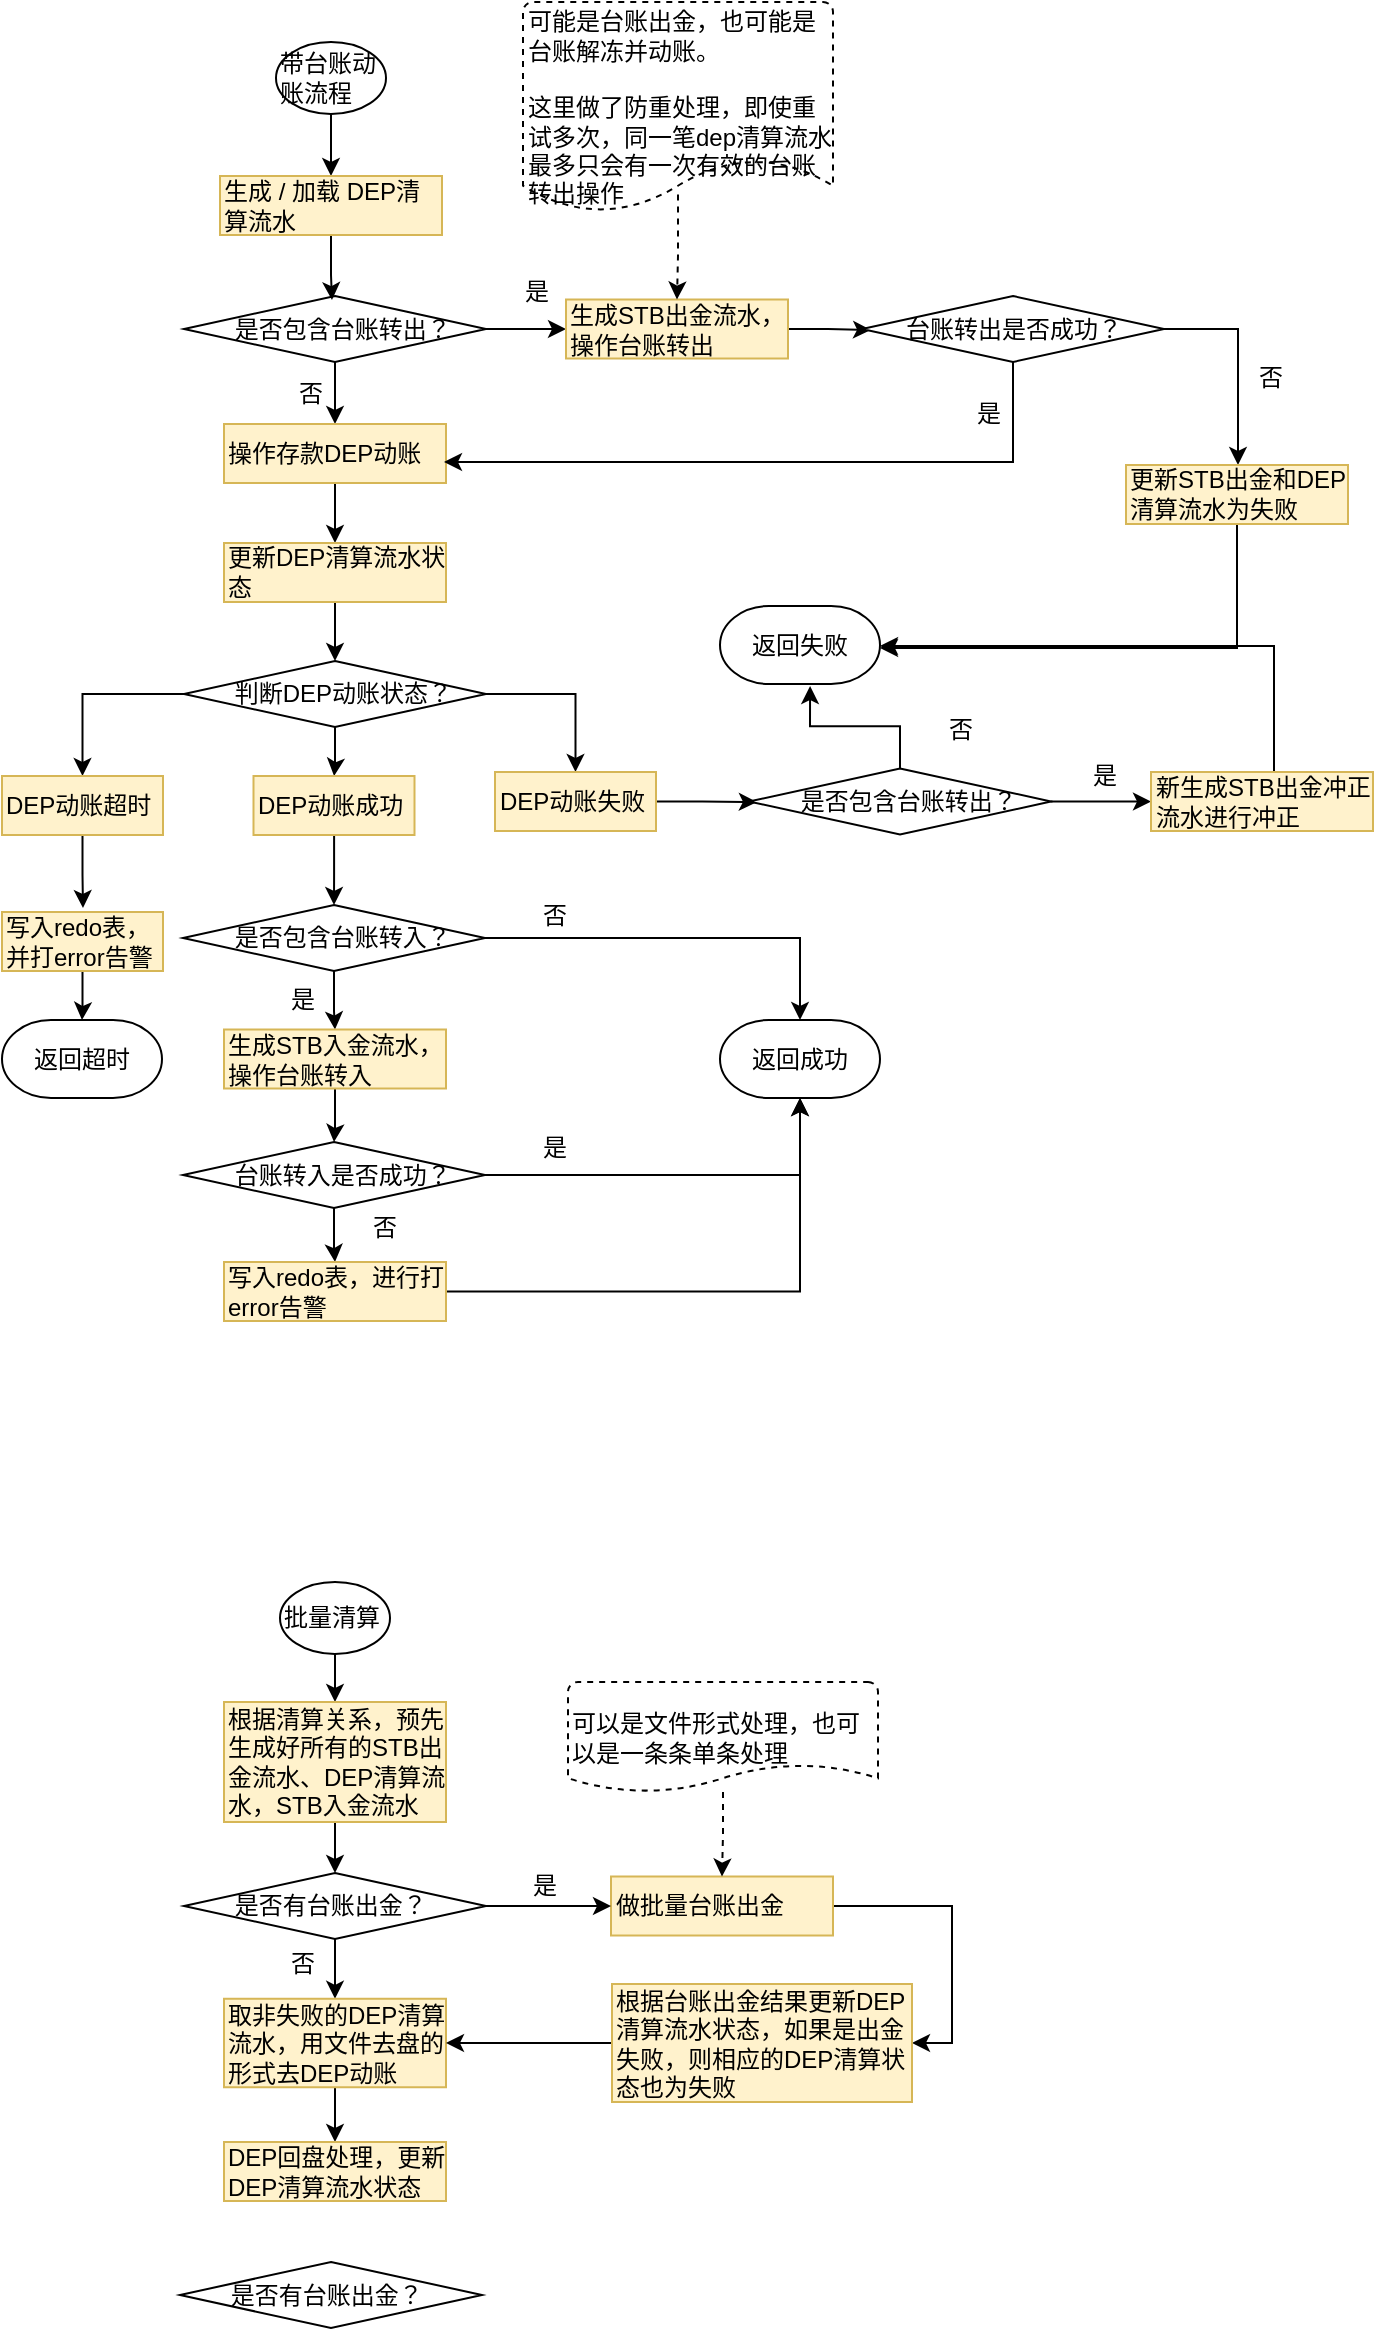 <mxfile version="12.8.5" type="github">
  <diagram id="1T4nzOH6UP3EUPKIFWNZ" name="第 1 页">
    <mxGraphModel dx="-787" dy="2816" grid="1" gridSize="10" guides="1" tooltips="1" connect="1" arrows="1" fold="1" page="1" pageScale="1" pageWidth="827" pageHeight="1169" math="0" shadow="0">
      <root>
        <mxCell id="0" />
        <mxCell id="1" parent="0" />
        <mxCell id="VHBSoIoD1mVzgu3tyVx4-1" style="edgeStyle=orthogonalEdgeStyle;rounded=0;orthogonalLoop=1;jettySize=auto;html=1;" edge="1" parent="1" source="VHBSoIoD1mVzgu3tyVx4-2" target="VHBSoIoD1mVzgu3tyVx4-16">
          <mxGeometry relative="1" as="geometry" />
        </mxCell>
        <mxCell id="VHBSoIoD1mVzgu3tyVx4-2" value="带台账动账流程" style="ellipse;whiteSpace=wrap;html=1;fillColor=#ffffff;fontColor=#000000;align=left;" vertex="1" parent="1">
          <mxGeometry x="1862" y="-2180" width="55" height="36" as="geometry" />
        </mxCell>
        <mxCell id="VHBSoIoD1mVzgu3tyVx4-3" style="edgeStyle=orthogonalEdgeStyle;rounded=0;orthogonalLoop=1;jettySize=auto;html=1;" edge="1" parent="1" source="VHBSoIoD1mVzgu3tyVx4-5" target="VHBSoIoD1mVzgu3tyVx4-7">
          <mxGeometry relative="1" as="geometry" />
        </mxCell>
        <mxCell id="VHBSoIoD1mVzgu3tyVx4-4" style="edgeStyle=orthogonalEdgeStyle;rounded=0;orthogonalLoop=1;jettySize=auto;html=1;" edge="1" parent="1" source="VHBSoIoD1mVzgu3tyVx4-5" target="VHBSoIoD1mVzgu3tyVx4-9">
          <mxGeometry relative="1" as="geometry" />
        </mxCell>
        <mxCell id="VHBSoIoD1mVzgu3tyVx4-5" value="&amp;nbsp;&amp;nbsp;&amp;nbsp;&amp;nbsp;&amp;nbsp;&amp;nbsp; 是否包含台账转出？" style="rhombus;whiteSpace=wrap;html=1;fillColor=#ffffff;fontColor=#000000;align=left;" vertex="1" parent="1">
          <mxGeometry x="1816" y="-2053" width="151" height="33" as="geometry" />
        </mxCell>
        <mxCell id="VHBSoIoD1mVzgu3tyVx4-6" style="edgeStyle=orthogonalEdgeStyle;rounded=0;orthogonalLoop=1;jettySize=auto;html=1;entryX=0.03;entryY=0.515;entryDx=0;entryDy=0;entryPerimeter=0;" edge="1" parent="1" source="VHBSoIoD1mVzgu3tyVx4-7" target="VHBSoIoD1mVzgu3tyVx4-14">
          <mxGeometry relative="1" as="geometry" />
        </mxCell>
        <mxCell id="VHBSoIoD1mVzgu3tyVx4-7" value="生成STB出金流水，操作台账转出" style="rounded=0;whiteSpace=wrap;html=1;fillColor=#fff2cc;align=left;strokeColor=#d6b656;" vertex="1" parent="1">
          <mxGeometry x="2007" y="-2051.25" width="111" height="29.5" as="geometry" />
        </mxCell>
        <mxCell id="VHBSoIoD1mVzgu3tyVx4-8" style="edgeStyle=orthogonalEdgeStyle;rounded=0;orthogonalLoop=1;jettySize=auto;html=1;" edge="1" parent="1" source="VHBSoIoD1mVzgu3tyVx4-9" target="VHBSoIoD1mVzgu3tyVx4-25">
          <mxGeometry relative="1" as="geometry" />
        </mxCell>
        <mxCell id="VHBSoIoD1mVzgu3tyVx4-9" value="操作存款DEP动账" style="rounded=0;whiteSpace=wrap;html=1;fillColor=#fff2cc;align=left;strokeColor=#d6b656;" vertex="1" parent="1">
          <mxGeometry x="1836" y="-1989" width="111" height="29.5" as="geometry" />
        </mxCell>
        <mxCell id="VHBSoIoD1mVzgu3tyVx4-10" value="是" style="text;html=1;align=center;verticalAlign=middle;resizable=0;points=[];autosize=1;" vertex="1" parent="1">
          <mxGeometry x="1981" y="-2064" width="22" height="18" as="geometry" />
        </mxCell>
        <mxCell id="VHBSoIoD1mVzgu3tyVx4-11" value="否" style="text;html=1;align=center;verticalAlign=middle;resizable=0;points=[];autosize=1;" vertex="1" parent="1">
          <mxGeometry x="1868" y="-2013" width="22" height="18" as="geometry" />
        </mxCell>
        <mxCell id="VHBSoIoD1mVzgu3tyVx4-12" style="edgeStyle=orthogonalEdgeStyle;rounded=0;orthogonalLoop=1;jettySize=auto;html=1;entryX=0.991;entryY=0.644;entryDx=0;entryDy=0;entryPerimeter=0;" edge="1" parent="1" source="VHBSoIoD1mVzgu3tyVx4-14" target="VHBSoIoD1mVzgu3tyVx4-9">
          <mxGeometry relative="1" as="geometry">
            <Array as="points">
              <mxPoint x="2231" y="-1970" />
            </Array>
          </mxGeometry>
        </mxCell>
        <mxCell id="VHBSoIoD1mVzgu3tyVx4-13" style="edgeStyle=orthogonalEdgeStyle;rounded=0;orthogonalLoop=1;jettySize=auto;html=1;" edge="1" parent="1" source="VHBSoIoD1mVzgu3tyVx4-14" target="VHBSoIoD1mVzgu3tyVx4-22">
          <mxGeometry relative="1" as="geometry">
            <Array as="points">
              <mxPoint x="2343" y="-2036" />
            </Array>
          </mxGeometry>
        </mxCell>
        <mxCell id="VHBSoIoD1mVzgu3tyVx4-14" value="&amp;nbsp;&amp;nbsp;&amp;nbsp;&amp;nbsp;&amp;nbsp; 台账转出是否成功？" style="rhombus;whiteSpace=wrap;html=1;fillColor=#ffffff;fontColor=#000000;align=left;" vertex="1" parent="1">
          <mxGeometry x="2155" y="-2053" width="151" height="33" as="geometry" />
        </mxCell>
        <mxCell id="VHBSoIoD1mVzgu3tyVx4-15" style="edgeStyle=orthogonalEdgeStyle;rounded=0;orthogonalLoop=1;jettySize=auto;html=1;entryX=0.49;entryY=0.061;entryDx=0;entryDy=0;entryPerimeter=0;" edge="1" parent="1" source="VHBSoIoD1mVzgu3tyVx4-16" target="VHBSoIoD1mVzgu3tyVx4-5">
          <mxGeometry relative="1" as="geometry" />
        </mxCell>
        <mxCell id="VHBSoIoD1mVzgu3tyVx4-16" value="生成 / 加载 DEP清算流水" style="rounded=0;whiteSpace=wrap;html=1;fillColor=#fff2cc;align=left;strokeColor=#d6b656;" vertex="1" parent="1">
          <mxGeometry x="1834" y="-2113" width="111" height="29.5" as="geometry" />
        </mxCell>
        <mxCell id="VHBSoIoD1mVzgu3tyVx4-17" style="edgeStyle=orthogonalEdgeStyle;rounded=0;orthogonalLoop=1;jettySize=auto;html=1;dashed=1;exitX=0.5;exitY=0.917;exitDx=0;exitDy=0;exitPerimeter=0;" edge="1" parent="1" source="VHBSoIoD1mVzgu3tyVx4-18" target="VHBSoIoD1mVzgu3tyVx4-7">
          <mxGeometry relative="1" as="geometry">
            <mxPoint x="2069.3" y="-2097.5" as="sourcePoint" />
          </mxGeometry>
        </mxCell>
        <mxCell id="VHBSoIoD1mVzgu3tyVx4-18" value="可能是台账出金，也可能是台账解冻并动账。&lt;br&gt;&lt;div&gt;&lt;br&gt;&lt;/div&gt;&lt;div&gt;这里做了防重处理，即使重试多次，同一笔dep清算流水最多只会有一次有效的台账转出操作&lt;/div&gt;" style="strokeWidth=1;html=1;shape=mxgraph.flowchart.document2;whiteSpace=wrap;size=0.25;dashed=1;align=left;" vertex="1" parent="1">
          <mxGeometry x="1985.5" y="-2200" width="155" height="105" as="geometry" />
        </mxCell>
        <mxCell id="VHBSoIoD1mVzgu3tyVx4-19" value="是" style="text;html=1;align=center;verticalAlign=middle;resizable=0;points=[];autosize=1;" vertex="1" parent="1">
          <mxGeometry x="2207" y="-2003" width="22" height="18" as="geometry" />
        </mxCell>
        <mxCell id="VHBSoIoD1mVzgu3tyVx4-20" value="返回失败" style="strokeWidth=1;html=1;shape=mxgraph.flowchart.terminator;whiteSpace=wrap;" vertex="1" parent="1">
          <mxGeometry x="2084" y="-1898" width="80" height="39" as="geometry" />
        </mxCell>
        <mxCell id="VHBSoIoD1mVzgu3tyVx4-21" style="edgeStyle=orthogonalEdgeStyle;rounded=0;orthogonalLoop=1;jettySize=auto;html=1;entryX=1;entryY=0.538;entryDx=0;entryDy=0;entryPerimeter=0;" edge="1" parent="1" source="VHBSoIoD1mVzgu3tyVx4-22" target="VHBSoIoD1mVzgu3tyVx4-20">
          <mxGeometry relative="1" as="geometry">
            <Array as="points">
              <mxPoint x="2343" y="-1877" />
            </Array>
          </mxGeometry>
        </mxCell>
        <mxCell id="VHBSoIoD1mVzgu3tyVx4-22" value="更新STB出金和DEP清算流水为失败" style="rounded=0;whiteSpace=wrap;html=1;fillColor=#fff2cc;align=left;strokeColor=#d6b656;" vertex="1" parent="1">
          <mxGeometry x="2287" y="-1968.5" width="111" height="29.5" as="geometry" />
        </mxCell>
        <mxCell id="VHBSoIoD1mVzgu3tyVx4-23" value="否" style="text;html=1;align=center;verticalAlign=middle;resizable=0;points=[];autosize=1;" vertex="1" parent="1">
          <mxGeometry x="2348" y="-2021" width="22" height="18" as="geometry" />
        </mxCell>
        <mxCell id="VHBSoIoD1mVzgu3tyVx4-24" style="edgeStyle=orthogonalEdgeStyle;rounded=0;orthogonalLoop=1;jettySize=auto;html=1;" edge="1" parent="1" source="VHBSoIoD1mVzgu3tyVx4-25" target="VHBSoIoD1mVzgu3tyVx4-29">
          <mxGeometry relative="1" as="geometry" />
        </mxCell>
        <mxCell id="VHBSoIoD1mVzgu3tyVx4-25" value="&lt;div&gt;更新DEP清算流水状态&lt;/div&gt;" style="rounded=0;whiteSpace=wrap;html=1;fillColor=#fff2cc;align=left;strokeColor=#d6b656;" vertex="1" parent="1">
          <mxGeometry x="1836" y="-1929.5" width="111" height="29.5" as="geometry" />
        </mxCell>
        <mxCell id="VHBSoIoD1mVzgu3tyVx4-26" style="edgeStyle=orthogonalEdgeStyle;rounded=0;orthogonalLoop=1;jettySize=auto;html=1;" edge="1" parent="1" source="VHBSoIoD1mVzgu3tyVx4-29" target="VHBSoIoD1mVzgu3tyVx4-31">
          <mxGeometry relative="1" as="geometry" />
        </mxCell>
        <mxCell id="VHBSoIoD1mVzgu3tyVx4-27" style="edgeStyle=orthogonalEdgeStyle;rounded=0;orthogonalLoop=1;jettySize=auto;html=1;" edge="1" parent="1" source="VHBSoIoD1mVzgu3tyVx4-29" target="VHBSoIoD1mVzgu3tyVx4-33">
          <mxGeometry relative="1" as="geometry" />
        </mxCell>
        <mxCell id="VHBSoIoD1mVzgu3tyVx4-28" style="edgeStyle=orthogonalEdgeStyle;rounded=0;orthogonalLoop=1;jettySize=auto;html=1;" edge="1" parent="1" source="VHBSoIoD1mVzgu3tyVx4-29" target="VHBSoIoD1mVzgu3tyVx4-35">
          <mxGeometry relative="1" as="geometry" />
        </mxCell>
        <mxCell id="VHBSoIoD1mVzgu3tyVx4-29" value="&amp;nbsp;&amp;nbsp;&amp;nbsp;&amp;nbsp;&amp;nbsp;&amp;nbsp; 判断DEP动账状态？" style="rhombus;whiteSpace=wrap;html=1;fillColor=#ffffff;fontColor=#000000;align=left;" vertex="1" parent="1">
          <mxGeometry x="1816" y="-1870.5" width="151" height="33" as="geometry" />
        </mxCell>
        <mxCell id="VHBSoIoD1mVzgu3tyVx4-30" style="edgeStyle=orthogonalEdgeStyle;rounded=0;orthogonalLoop=1;jettySize=auto;html=1;entryX=0.503;entryY=-0.068;entryDx=0;entryDy=0;entryPerimeter=0;" edge="1" parent="1" source="VHBSoIoD1mVzgu3tyVx4-31" target="VHBSoIoD1mVzgu3tyVx4-44">
          <mxGeometry relative="1" as="geometry" />
        </mxCell>
        <mxCell id="VHBSoIoD1mVzgu3tyVx4-31" value="&lt;div&gt;DEP动账超时&lt;/div&gt;" style="rounded=0;whiteSpace=wrap;html=1;fillColor=#fff2cc;align=left;strokeColor=#d6b656;" vertex="1" parent="1">
          <mxGeometry x="1725" y="-1813" width="80.5" height="29.5" as="geometry" />
        </mxCell>
        <mxCell id="VHBSoIoD1mVzgu3tyVx4-32" style="edgeStyle=orthogonalEdgeStyle;rounded=0;orthogonalLoop=1;jettySize=auto;html=1;" edge="1" parent="1" source="VHBSoIoD1mVzgu3tyVx4-33" target="VHBSoIoD1mVzgu3tyVx4-46">
          <mxGeometry relative="1" as="geometry" />
        </mxCell>
        <mxCell id="VHBSoIoD1mVzgu3tyVx4-33" value="&lt;div&gt;DEP动账成功&lt;/div&gt;" style="rounded=0;whiteSpace=wrap;html=1;fillColor=#fff2cc;align=left;strokeColor=#d6b656;" vertex="1" parent="1">
          <mxGeometry x="1850.75" y="-1813" width="80.5" height="29.5" as="geometry" />
        </mxCell>
        <mxCell id="VHBSoIoD1mVzgu3tyVx4-34" style="edgeStyle=orthogonalEdgeStyle;rounded=0;orthogonalLoop=1;jettySize=auto;html=1;entryX=0.026;entryY=0.508;entryDx=0;entryDy=0;entryPerimeter=0;" edge="1" parent="1" source="VHBSoIoD1mVzgu3tyVx4-35" target="VHBSoIoD1mVzgu3tyVx4-38">
          <mxGeometry relative="1" as="geometry" />
        </mxCell>
        <mxCell id="VHBSoIoD1mVzgu3tyVx4-35" value="&lt;div&gt;DEP动账失败&lt;/div&gt;" style="rounded=0;whiteSpace=wrap;html=1;fillColor=#fff2cc;align=left;strokeColor=#d6b656;" vertex="1" parent="1">
          <mxGeometry x="1971.5" y="-1815" width="80.5" height="29.5" as="geometry" />
        </mxCell>
        <mxCell id="VHBSoIoD1mVzgu3tyVx4-36" style="edgeStyle=orthogonalEdgeStyle;rounded=0;orthogonalLoop=1;jettySize=auto;html=1;entryX=0.563;entryY=1.026;entryDx=0;entryDy=0;entryPerimeter=0;" edge="1" parent="1" source="VHBSoIoD1mVzgu3tyVx4-38" target="VHBSoIoD1mVzgu3tyVx4-20">
          <mxGeometry relative="1" as="geometry" />
        </mxCell>
        <mxCell id="VHBSoIoD1mVzgu3tyVx4-37" style="edgeStyle=orthogonalEdgeStyle;rounded=0;orthogonalLoop=1;jettySize=auto;html=1;" edge="1" parent="1" source="VHBSoIoD1mVzgu3tyVx4-38" target="VHBSoIoD1mVzgu3tyVx4-41">
          <mxGeometry relative="1" as="geometry" />
        </mxCell>
        <mxCell id="VHBSoIoD1mVzgu3tyVx4-38" value="&amp;nbsp;&amp;nbsp;&amp;nbsp;&amp;nbsp;&amp;nbsp;&amp;nbsp; 是否包含台账转出？" style="rhombus;whiteSpace=wrap;html=1;fillColor=#ffffff;fontColor=#000000;align=left;" vertex="1" parent="1">
          <mxGeometry x="2098.5" y="-1816.75" width="151" height="33" as="geometry" />
        </mxCell>
        <mxCell id="VHBSoIoD1mVzgu3tyVx4-39" value="否" style="text;html=1;align=center;verticalAlign=middle;resizable=0;points=[];autosize=1;" vertex="1" parent="1">
          <mxGeometry x="2192.5" y="-1845" width="22" height="18" as="geometry" />
        </mxCell>
        <mxCell id="VHBSoIoD1mVzgu3tyVx4-40" style="edgeStyle=orthogonalEdgeStyle;rounded=0;orthogonalLoop=1;jettySize=auto;html=1;" edge="1" parent="1" source="VHBSoIoD1mVzgu3tyVx4-41" target="VHBSoIoD1mVzgu3tyVx4-20">
          <mxGeometry relative="1" as="geometry">
            <Array as="points">
              <mxPoint x="2361" y="-1878" />
            </Array>
          </mxGeometry>
        </mxCell>
        <mxCell id="VHBSoIoD1mVzgu3tyVx4-41" value="新生成STB出金冲正流水进行冲正" style="rounded=0;whiteSpace=wrap;html=1;fillColor=#fff2cc;align=left;strokeColor=#d6b656;" vertex="1" parent="1">
          <mxGeometry x="2299.5" y="-1815" width="111" height="29.5" as="geometry" />
        </mxCell>
        <mxCell id="VHBSoIoD1mVzgu3tyVx4-42" value="是" style="text;html=1;align=center;verticalAlign=middle;resizable=0;points=[];autosize=1;" vertex="1" parent="1">
          <mxGeometry x="2264.5" y="-1822" width="22" height="18" as="geometry" />
        </mxCell>
        <mxCell id="VHBSoIoD1mVzgu3tyVx4-43" style="edgeStyle=orthogonalEdgeStyle;rounded=0;orthogonalLoop=1;jettySize=auto;html=1;" edge="1" parent="1" source="VHBSoIoD1mVzgu3tyVx4-44" target="VHBSoIoD1mVzgu3tyVx4-45">
          <mxGeometry relative="1" as="geometry" />
        </mxCell>
        <mxCell id="VHBSoIoD1mVzgu3tyVx4-44" value="写入redo表，并打error告警" style="rounded=0;whiteSpace=wrap;html=1;fillColor=#fff2cc;align=left;strokeColor=#d6b656;" vertex="1" parent="1">
          <mxGeometry x="1725" y="-1745" width="80.5" height="29.5" as="geometry" />
        </mxCell>
        <mxCell id="VHBSoIoD1mVzgu3tyVx4-45" value="返回超时" style="strokeWidth=1;html=1;shape=mxgraph.flowchart.terminator;whiteSpace=wrap;" vertex="1" parent="1">
          <mxGeometry x="1725" y="-1691" width="80" height="39" as="geometry" />
        </mxCell>
        <mxCell id="VHBSoIoD1mVzgu3tyVx4-48" style="edgeStyle=orthogonalEdgeStyle;rounded=0;orthogonalLoop=1;jettySize=auto;html=1;" edge="1" parent="1" source="VHBSoIoD1mVzgu3tyVx4-46" target="VHBSoIoD1mVzgu3tyVx4-47">
          <mxGeometry relative="1" as="geometry" />
        </mxCell>
        <mxCell id="VHBSoIoD1mVzgu3tyVx4-51" style="edgeStyle=orthogonalEdgeStyle;rounded=0;orthogonalLoop=1;jettySize=auto;html=1;" edge="1" parent="1" source="VHBSoIoD1mVzgu3tyVx4-46" target="VHBSoIoD1mVzgu3tyVx4-50">
          <mxGeometry relative="1" as="geometry" />
        </mxCell>
        <mxCell id="VHBSoIoD1mVzgu3tyVx4-46" value="&amp;nbsp;&amp;nbsp;&amp;nbsp;&amp;nbsp;&amp;nbsp;&amp;nbsp; 是否包含台账转入？" style="rhombus;whiteSpace=wrap;html=1;fillColor=#ffffff;fontColor=#000000;align=left;" vertex="1" parent="1">
          <mxGeometry x="1815.5" y="-1748.5" width="151" height="33" as="geometry" />
        </mxCell>
        <mxCell id="VHBSoIoD1mVzgu3tyVx4-54" style="edgeStyle=orthogonalEdgeStyle;rounded=0;orthogonalLoop=1;jettySize=auto;html=1;entryX=0.5;entryY=0;entryDx=0;entryDy=0;" edge="1" parent="1" source="VHBSoIoD1mVzgu3tyVx4-47" target="VHBSoIoD1mVzgu3tyVx4-53">
          <mxGeometry relative="1" as="geometry" />
        </mxCell>
        <mxCell id="VHBSoIoD1mVzgu3tyVx4-47" value="生成STB入金流水，操作台账转入" style="rounded=0;whiteSpace=wrap;html=1;fillColor=#fff2cc;align=left;strokeColor=#d6b656;" vertex="1" parent="1">
          <mxGeometry x="1836" y="-1686.25" width="111" height="29.5" as="geometry" />
        </mxCell>
        <mxCell id="VHBSoIoD1mVzgu3tyVx4-49" value="是" style="text;html=1;align=center;verticalAlign=middle;resizable=0;points=[];autosize=1;" vertex="1" parent="1">
          <mxGeometry x="1860" y="-1711" width="30" height="20" as="geometry" />
        </mxCell>
        <mxCell id="VHBSoIoD1mVzgu3tyVx4-50" value="&lt;div&gt;返回成功&lt;/div&gt;" style="strokeWidth=1;html=1;shape=mxgraph.flowchart.terminator;whiteSpace=wrap;" vertex="1" parent="1">
          <mxGeometry x="2084" y="-1691" width="80" height="39" as="geometry" />
        </mxCell>
        <mxCell id="VHBSoIoD1mVzgu3tyVx4-52" value="否" style="text;html=1;align=center;verticalAlign=middle;resizable=0;points=[];autosize=1;" vertex="1" parent="1">
          <mxGeometry x="1985.5" y="-1753" width="30" height="20" as="geometry" />
        </mxCell>
        <mxCell id="VHBSoIoD1mVzgu3tyVx4-55" style="edgeStyle=orthogonalEdgeStyle;rounded=0;orthogonalLoop=1;jettySize=auto;html=1;entryX=0.5;entryY=1;entryDx=0;entryDy=0;entryPerimeter=0;" edge="1" parent="1" source="VHBSoIoD1mVzgu3tyVx4-53" target="VHBSoIoD1mVzgu3tyVx4-50">
          <mxGeometry relative="1" as="geometry" />
        </mxCell>
        <mxCell id="VHBSoIoD1mVzgu3tyVx4-58" style="edgeStyle=orthogonalEdgeStyle;rounded=0;orthogonalLoop=1;jettySize=auto;html=1;entryX=0.5;entryY=0;entryDx=0;entryDy=0;" edge="1" parent="1" source="VHBSoIoD1mVzgu3tyVx4-53" target="VHBSoIoD1mVzgu3tyVx4-57">
          <mxGeometry relative="1" as="geometry" />
        </mxCell>
        <mxCell id="VHBSoIoD1mVzgu3tyVx4-53" value="&amp;nbsp;&amp;nbsp;&amp;nbsp;&amp;nbsp;&amp;nbsp;&amp;nbsp; 台账转入是否成功？" style="rhombus;whiteSpace=wrap;html=1;fillColor=#ffffff;fontColor=#000000;align=left;" vertex="1" parent="1">
          <mxGeometry x="1815.5" y="-1630" width="151" height="33" as="geometry" />
        </mxCell>
        <mxCell id="VHBSoIoD1mVzgu3tyVx4-56" value="是" style="text;html=1;align=center;verticalAlign=middle;resizable=0;points=[];autosize=1;" vertex="1" parent="1">
          <mxGeometry x="1985.5" y="-1637" width="30" height="20" as="geometry" />
        </mxCell>
        <mxCell id="VHBSoIoD1mVzgu3tyVx4-59" style="edgeStyle=orthogonalEdgeStyle;rounded=0;orthogonalLoop=1;jettySize=auto;html=1;entryX=0.5;entryY=1;entryDx=0;entryDy=0;entryPerimeter=0;" edge="1" parent="1" source="VHBSoIoD1mVzgu3tyVx4-57" target="VHBSoIoD1mVzgu3tyVx4-50">
          <mxGeometry relative="1" as="geometry" />
        </mxCell>
        <mxCell id="VHBSoIoD1mVzgu3tyVx4-57" value="写入redo表，进行打error告警" style="rounded=0;whiteSpace=wrap;html=1;fillColor=#fff2cc;align=left;strokeColor=#d6b656;" vertex="1" parent="1">
          <mxGeometry x="1836" y="-1570" width="111" height="29.5" as="geometry" />
        </mxCell>
        <mxCell id="VHBSoIoD1mVzgu3tyVx4-60" value="否" style="text;html=1;align=center;verticalAlign=middle;resizable=0;points=[];autosize=1;" vertex="1" parent="1">
          <mxGeometry x="1901.25" y="-1597" width="30" height="20" as="geometry" />
        </mxCell>
        <mxCell id="VHBSoIoD1mVzgu3tyVx4-63" style="edgeStyle=orthogonalEdgeStyle;rounded=0;orthogonalLoop=1;jettySize=auto;html=1;entryX=0.5;entryY=0;entryDx=0;entryDy=0;" edge="1" parent="1" source="VHBSoIoD1mVzgu3tyVx4-61" target="VHBSoIoD1mVzgu3tyVx4-62">
          <mxGeometry relative="1" as="geometry" />
        </mxCell>
        <mxCell id="VHBSoIoD1mVzgu3tyVx4-61" value="批量清算" style="ellipse;whiteSpace=wrap;html=1;fillColor=#ffffff;fontColor=#000000;align=left;" vertex="1" parent="1">
          <mxGeometry x="1864" y="-1410" width="55" height="36" as="geometry" />
        </mxCell>
        <mxCell id="VHBSoIoD1mVzgu3tyVx4-66" style="edgeStyle=orthogonalEdgeStyle;rounded=0;orthogonalLoop=1;jettySize=auto;html=1;entryX=0.5;entryY=0;entryDx=0;entryDy=0;" edge="1" parent="1" source="VHBSoIoD1mVzgu3tyVx4-62" target="VHBSoIoD1mVzgu3tyVx4-65">
          <mxGeometry relative="1" as="geometry" />
        </mxCell>
        <mxCell id="VHBSoIoD1mVzgu3tyVx4-62" value="根据清算关系，预先生成好所有的STB出金流水、DEP清算流水，STB入金流水" style="rounded=0;whiteSpace=wrap;html=1;fillColor=#fff2cc;align=left;strokeColor=#d6b656;" vertex="1" parent="1">
          <mxGeometry x="1836" y="-1350" width="111" height="60" as="geometry" />
        </mxCell>
        <mxCell id="VHBSoIoD1mVzgu3tyVx4-76" style="edgeStyle=orthogonalEdgeStyle;rounded=0;orthogonalLoop=1;jettySize=auto;html=1;entryX=1;entryY=0.5;entryDx=0;entryDy=0;" edge="1" parent="1" source="VHBSoIoD1mVzgu3tyVx4-64" target="VHBSoIoD1mVzgu3tyVx4-75">
          <mxGeometry relative="1" as="geometry">
            <Array as="points">
              <mxPoint x="2200" y="-1248" />
              <mxPoint x="2200" y="-1179" />
            </Array>
          </mxGeometry>
        </mxCell>
        <mxCell id="VHBSoIoD1mVzgu3tyVx4-64" value="做批量台账出金" style="rounded=0;whiteSpace=wrap;html=1;fillColor=#fff2cc;align=left;strokeColor=#d6b656;" vertex="1" parent="1">
          <mxGeometry x="2029.5" y="-1262.75" width="111" height="29.5" as="geometry" />
        </mxCell>
        <mxCell id="VHBSoIoD1mVzgu3tyVx4-68" style="edgeStyle=orthogonalEdgeStyle;rounded=0;orthogonalLoop=1;jettySize=auto;html=1;entryX=0;entryY=0.5;entryDx=0;entryDy=0;" edge="1" parent="1" source="VHBSoIoD1mVzgu3tyVx4-65" target="VHBSoIoD1mVzgu3tyVx4-64">
          <mxGeometry relative="1" as="geometry" />
        </mxCell>
        <mxCell id="VHBSoIoD1mVzgu3tyVx4-70" style="edgeStyle=orthogonalEdgeStyle;rounded=0;orthogonalLoop=1;jettySize=auto;html=1;" edge="1" parent="1" source="VHBSoIoD1mVzgu3tyVx4-65" target="VHBSoIoD1mVzgu3tyVx4-67">
          <mxGeometry relative="1" as="geometry" />
        </mxCell>
        <mxCell id="VHBSoIoD1mVzgu3tyVx4-65" value="&amp;nbsp;&amp;nbsp;&amp;nbsp;&amp;nbsp;&amp;nbsp;&amp;nbsp; 是否有台账出金？" style="rhombus;whiteSpace=wrap;html=1;fillColor=#ffffff;fontColor=#000000;align=left;" vertex="1" parent="1">
          <mxGeometry x="1816" y="-1264.5" width="151" height="33" as="geometry" />
        </mxCell>
        <mxCell id="VHBSoIoD1mVzgu3tyVx4-80" style="edgeStyle=orthogonalEdgeStyle;rounded=0;orthogonalLoop=1;jettySize=auto;html=1;entryX=0.5;entryY=0;entryDx=0;entryDy=0;" edge="1" parent="1" source="VHBSoIoD1mVzgu3tyVx4-67" target="VHBSoIoD1mVzgu3tyVx4-79">
          <mxGeometry relative="1" as="geometry" />
        </mxCell>
        <mxCell id="VHBSoIoD1mVzgu3tyVx4-67" value="取非失败的DEP清算流水，用文件去盘的形式去DEP动账" style="rounded=0;whiteSpace=wrap;html=1;fillColor=#fff2cc;align=left;strokeColor=#d6b656;" vertex="1" parent="1">
          <mxGeometry x="1836" y="-1201.62" width="111" height="44.25" as="geometry" />
        </mxCell>
        <mxCell id="VHBSoIoD1mVzgu3tyVx4-69" value="是" style="text;html=1;align=center;verticalAlign=middle;resizable=0;points=[];autosize=1;" vertex="1" parent="1">
          <mxGeometry x="1981" y="-1268" width="30" height="20" as="geometry" />
        </mxCell>
        <mxCell id="VHBSoIoD1mVzgu3tyVx4-71" value="否" style="text;html=1;align=center;verticalAlign=middle;resizable=0;points=[];autosize=1;" vertex="1" parent="1">
          <mxGeometry x="1860" y="-1229" width="30" height="20" as="geometry" />
        </mxCell>
        <mxCell id="VHBSoIoD1mVzgu3tyVx4-74" style="edgeStyle=orthogonalEdgeStyle;rounded=0;orthogonalLoop=1;jettySize=auto;html=1;entryX=0.5;entryY=0;entryDx=0;entryDy=0;dashed=1;" edge="1" parent="1" source="VHBSoIoD1mVzgu3tyVx4-73" target="VHBSoIoD1mVzgu3tyVx4-64">
          <mxGeometry relative="1" as="geometry" />
        </mxCell>
        <mxCell id="VHBSoIoD1mVzgu3tyVx4-73" value="可以是文件形式处理，也可以是一条条单条处理" style="strokeWidth=1;html=1;shape=mxgraph.flowchart.document2;whiteSpace=wrap;size=0.25;dashed=1;align=left;" vertex="1" parent="1">
          <mxGeometry x="2008" y="-1360" width="155" height="55" as="geometry" />
        </mxCell>
        <mxCell id="VHBSoIoD1mVzgu3tyVx4-77" style="edgeStyle=orthogonalEdgeStyle;rounded=0;orthogonalLoop=1;jettySize=auto;html=1;entryX=1;entryY=0.5;entryDx=0;entryDy=0;" edge="1" parent="1" source="VHBSoIoD1mVzgu3tyVx4-75" target="VHBSoIoD1mVzgu3tyVx4-67">
          <mxGeometry relative="1" as="geometry" />
        </mxCell>
        <mxCell id="VHBSoIoD1mVzgu3tyVx4-75" value="根据台账出金结果更新DEP清算流水状态，如果是出金失败，则相应的DEP清算状态也为失败" style="rounded=0;whiteSpace=wrap;html=1;fillColor=#fff2cc;align=left;strokeColor=#d6b656;" vertex="1" parent="1">
          <mxGeometry x="2030" y="-1209" width="150" height="59" as="geometry" />
        </mxCell>
        <mxCell id="VHBSoIoD1mVzgu3tyVx4-79" value="DEP回盘处理，更新DEP清算流水状态" style="rounded=0;whiteSpace=wrap;html=1;fillColor=#fff2cc;align=left;strokeColor=#d6b656;" vertex="1" parent="1">
          <mxGeometry x="1836" y="-1130" width="111" height="29.5" as="geometry" />
        </mxCell>
        <mxCell id="VHBSoIoD1mVzgu3tyVx4-81" value="&amp;nbsp;&amp;nbsp;&amp;nbsp;&amp;nbsp;&amp;nbsp;&amp;nbsp; 是否有台账出金？" style="rhombus;whiteSpace=wrap;html=1;fillColor=#ffffff;fontColor=#000000;align=left;" vertex="1" parent="1">
          <mxGeometry x="1814" y="-1070" width="151" height="33" as="geometry" />
        </mxCell>
      </root>
    </mxGraphModel>
  </diagram>
</mxfile>

